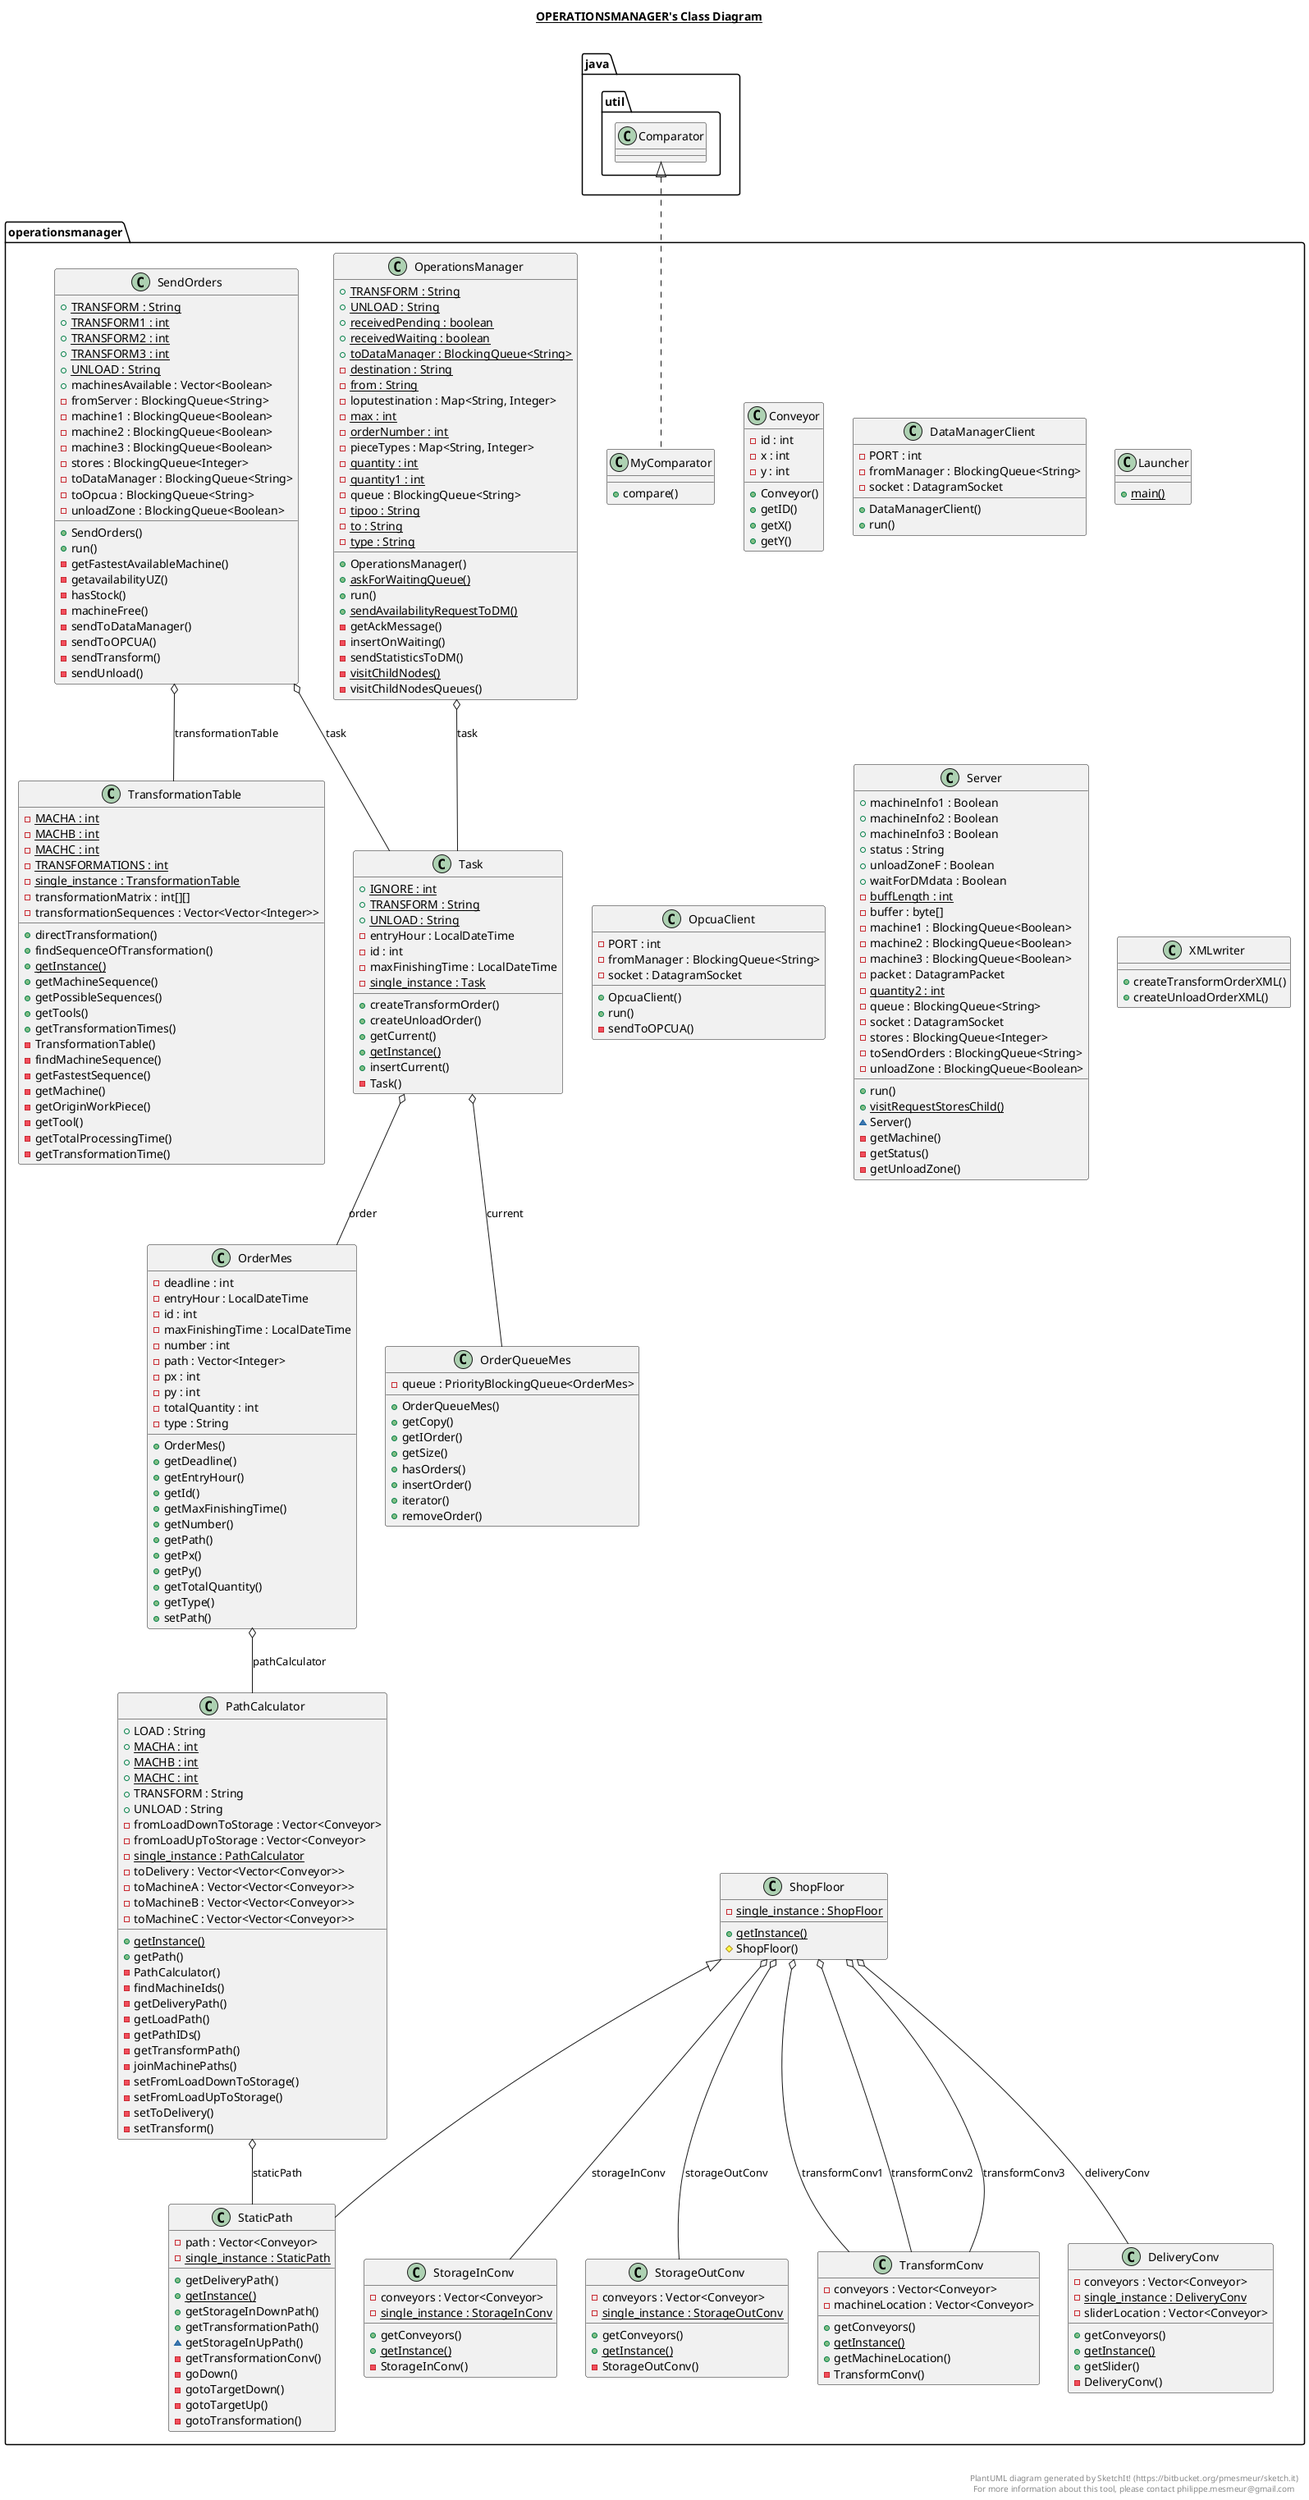 @startuml

title __OPERATIONSMANAGER's Class Diagram__\n

  namespace operationsmanager {
    class operationsmanager.Conveyor {
        - id : int
        - x : int
        - y : int
        + Conveyor()
        + getID()
        + getX()
        + getY()
    }
  }
  

  namespace operationsmanager {
    class operationsmanager.DataManagerClient {
        - PORT : int
        - fromManager : BlockingQueue<String>
        - socket : DatagramSocket
        + DataManagerClient()
        + run()
    }
  }
  

  namespace operationsmanager {
    class operationsmanager.DeliveryConv {
        - conveyors : Vector<Conveyor>
        {static} - single_instance : DeliveryConv
        - sliderLocation : Vector<Conveyor>
        + getConveyors()
        {static} + getInstance()
        + getSlider()
        - DeliveryConv()
    }
  }
  

  namespace operationsmanager {
    class operationsmanager.Launcher {
        {static} + main()
    }
  }
  

  namespace operationsmanager {
    class operationsmanager.MyComparator {
        + compare()
    }
  }
  

  namespace operationsmanager {
    class operationsmanager.OpcuaClient {
        - PORT : int
        - fromManager : BlockingQueue<String>
        - socket : DatagramSocket
        + OpcuaClient()
        + run()
        - sendToOPCUA()
    }
  }
  

  namespace operationsmanager {
    class operationsmanager.OperationsManager {
        {static} + TRANSFORM : String
        {static} + UNLOAD : String
        {static} + receivedPending : boolean
        {static} + receivedWaiting : boolean
        {static} + toDataManager : BlockingQueue<String>
        {static} - destination : String
        {static} - from : String
        - loputestination : Map<String, Integer>
        {static} - max : int
        {static} - orderNumber : int
        - pieceTypes : Map<String, Integer>
        {static} - quantity : int
        {static} - quantity1 : int
        - queue : BlockingQueue<String>
        {static} - tipoo : String
        {static} - to : String
        {static} - type : String
        + OperationsManager()
        {static} + askForWaitingQueue()
        + run()
        {static} + sendAvailabilityRequestToDM()
        - getAckMessage()
        - insertOnWaiting()
        - sendStatisticsToDM()
        {static} - visitChildNodes()
        - visitChildNodesQueues()
    }
  }
  

  namespace operationsmanager {
    class operationsmanager.OrderMes {
        - deadline : int
        - entryHour : LocalDateTime
        - id : int
        - maxFinishingTime : LocalDateTime
        - number : int
        - path : Vector<Integer>
        - px : int
        - py : int
        - totalQuantity : int
        - type : String
        + OrderMes()
        + getDeadline()
        + getEntryHour()
        + getId()
        + getMaxFinishingTime()
        + getNumber()
        + getPath()
        + getPx()
        + getPy()
        + getTotalQuantity()
        + getType()
        + setPath()
    }
  }
  

  namespace operationsmanager {
    class operationsmanager.OrderQueueMes {
        - queue : PriorityBlockingQueue<OrderMes>
        + OrderQueueMes()
        + getCopy()
        + getIOrder()
        + getSize()
        + hasOrders()
        + insertOrder()
        + iterator()
        + removeOrder()
    }
  }
  

  namespace operationsmanager {
    class operationsmanager.PathCalculator {
        + LOAD : String
        {static} + MACHA : int
        {static} + MACHB : int
        {static} + MACHC : int
        + TRANSFORM : String
        + UNLOAD : String
        - fromLoadDownToStorage : Vector<Conveyor>
        - fromLoadUpToStorage : Vector<Conveyor>
        {static} - single_instance : PathCalculator
        - toDelivery : Vector<Vector<Conveyor>>
        - toMachineA : Vector<Vector<Conveyor>>
        - toMachineB : Vector<Vector<Conveyor>>
        - toMachineC : Vector<Vector<Conveyor>>
        {static} + getInstance()
        + getPath()
        - PathCalculator()
        - findMachineIds()
        - getDeliveryPath()
        - getLoadPath()
        - getPathIDs()
        - getTransformPath()
        - joinMachinePaths()
        - setFromLoadDownToStorage()
        - setFromLoadUpToStorage()
        - setToDelivery()
        - setTransform()
    }
  }
  

  namespace operationsmanager {
    class operationsmanager.SendOrders {
        {static} + TRANSFORM : String
        {static} + TRANSFORM1 : int
        {static} + TRANSFORM2 : int
        {static} + TRANSFORM3 : int
        {static} + UNLOAD : String
        + machinesAvailable : Vector<Boolean>
        - fromServer : BlockingQueue<String>
        - machine1 : BlockingQueue<Boolean>
        - machine2 : BlockingQueue<Boolean>
        - machine3 : BlockingQueue<Boolean>
        - stores : BlockingQueue<Integer>
        - toDataManager : BlockingQueue<String>
        - toOpcua : BlockingQueue<String>
        - unloadZone : BlockingQueue<Boolean>
        + SendOrders()
        + run()
        - getFastestAvailableMachine()
        - getavailabilityUZ()
        - hasStock()
        - machineFree()
        - sendToDataManager()
        - sendToOPCUA()
        - sendTransform()
        - sendUnload()
    }
  }
  

  namespace operationsmanager {
    class operationsmanager.Server {
        + machineInfo1 : Boolean
        + machineInfo2 : Boolean
        + machineInfo3 : Boolean
        + status : String
        + unloadZoneF : Boolean
        + waitForDMdata : Boolean
        {static} - buffLength : int
        - buffer : byte[]
        - machine1 : BlockingQueue<Boolean>
        - machine2 : BlockingQueue<Boolean>
        - machine3 : BlockingQueue<Boolean>
        - packet : DatagramPacket
        {static} - quantity2 : int
        - queue : BlockingQueue<String>
        - socket : DatagramSocket
        - stores : BlockingQueue<Integer>
        - toSendOrders : BlockingQueue<String>
        - unloadZone : BlockingQueue<Boolean>
        + run()
        {static} + visitRequestStoresChild()
        ~ Server()
        - getMachine()
        - getStatus()
        - getUnloadZone()
    }
  }
  

  namespace operationsmanager {
    class operationsmanager.ShopFloor {
        {static} - single_instance : ShopFloor
        {static} + getInstance()
        # ShopFloor()
    }
  }
  

  namespace operationsmanager {
    class operationsmanager.StaticPath {
        - path : Vector<Conveyor>
        {static} - single_instance : StaticPath
        + getDeliveryPath()
        {static} + getInstance()
        + getStorageInDownPath()
        + getTransformationPath()
        ~ getStorageInUpPath()
        - getTransformationConv()
        - goDown()
        - gotoTargetDown()
        - gotoTargetUp()
        - gotoTransformation()
    }
  }
  

  namespace operationsmanager {
    class operationsmanager.StorageInConv {
        - conveyors : Vector<Conveyor>
        {static} - single_instance : StorageInConv
        + getConveyors()
        {static} + getInstance()
        - StorageInConv()
    }
  }
  

  namespace operationsmanager {
    class operationsmanager.StorageOutConv {
        - conveyors : Vector<Conveyor>
        {static} - single_instance : StorageOutConv
        + getConveyors()
        {static} + getInstance()
        - StorageOutConv()
    }
  }
  

  namespace operationsmanager {
    class operationsmanager.Task {
        {static} + IGNORE : int
        {static} + TRANSFORM : String
        {static} + UNLOAD : String
        - entryHour : LocalDateTime
        - id : int
        - maxFinishingTime : LocalDateTime
        {static} - single_instance : Task
        + createTransformOrder()
        + createUnloadOrder()
        + getCurrent()
        {static} + getInstance()
        + insertCurrent()
        - Task()
    }
  }
  

  namespace operationsmanager {
    class operationsmanager.TransformConv {
        - conveyors : Vector<Conveyor>
        - machineLocation : Vector<Conveyor>
        + getConveyors()
        {static} + getInstance()
        + getMachineLocation()
        - TransformConv()
    }
  }
  

  namespace operationsmanager {
    class operationsmanager.TransformationTable {
        {static} - MACHA : int
        {static} - MACHB : int
        {static} - MACHC : int
        {static} - TRANSFORMATIONS : int
        {static} - single_instance : TransformationTable
        - transformationMatrix : int[][]
        - transformationSequences : Vector<Vector<Integer>>
        + directTransformation()
        + findSequenceOfTransformation()
        {static} + getInstance()
        + getMachineSequence()
        + getPossibleSequences()
        + getTools()
        + getTransformationTimes()
        - TransformationTable()
        - findMachineSequence()
        - getFastestSequence()
        - getMachine()
        - getOriginWorkPiece()
        - getTool()
        - getTotalProcessingTime()
        - getTransformationTime()
    }
  }
  

  namespace operationsmanager {
    class operationsmanager.XMLwriter {
        + createTransformOrderXML()
        + createUnloadOrderXML()
    }
  }
  

  operationsmanager.MyComparator .up.|> java.util.Comparator
  operationsmanager.OperationsManager o-- operationsmanager.Task : task
  operationsmanager.OrderMes o-- operationsmanager.PathCalculator : pathCalculator
  operationsmanager.PathCalculator o-- operationsmanager.StaticPath : staticPath
  operationsmanager.SendOrders o-- operationsmanager.Task : task
  operationsmanager.SendOrders o-- operationsmanager.TransformationTable : transformationTable
  operationsmanager.ShopFloor o-- operationsmanager.DeliveryConv : deliveryConv
  operationsmanager.ShopFloor o-- operationsmanager.StorageInConv : storageInConv
  operationsmanager.ShopFloor o-- operationsmanager.StorageOutConv : storageOutConv
  operationsmanager.ShopFloor o-- operationsmanager.TransformConv : transformConv1
  operationsmanager.ShopFloor o-- operationsmanager.TransformConv : transformConv2
  operationsmanager.ShopFloor o-- operationsmanager.TransformConv : transformConv3
  operationsmanager.StaticPath -up-|> operationsmanager.ShopFloor
  operationsmanager.Task o-- operationsmanager.OrderQueueMes : current
  operationsmanager.Task o-- operationsmanager.OrderMes : order


right footer


PlantUML diagram generated by SketchIt! (https://bitbucket.org/pmesmeur/sketch.it)
For more information about this tool, please contact philippe.mesmeur@gmail.com
endfooter

@enduml

